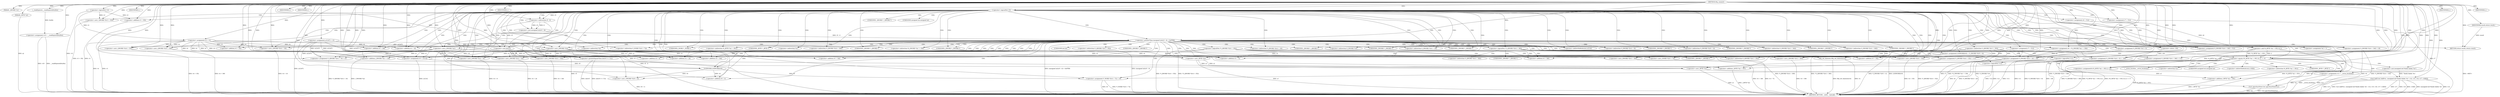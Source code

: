 digraph tftp_connect {  
"1000118" [label = "(METHOD,tftp_connect)" ]
"1000363" [label = "(METHOD_RETURN,__int64 __fastcall)" ]
"1000119" [label = "(PARAM,_QWORD *a1)" ]
"1000120" [label = "(PARAM,_BYTE *a2)" ]
"1000139" [label = "(<operator>.assignment,v19 = __readfsqword(0x28u))" ]
"1000141" [label = "(__readfsqword,__readfsqword(0x28u))" ]
"1000143" [label = "(<operator>.assignment,a1[167] = v3)" ]
"1000149" [label = "(<operator>.logicalNot,!v3)" ]
"1000151" [label = "(IDENTIFIER,L,)" ]
"1000152" [label = "(<operator>.assignment,v4 = v3)" ]
"1000156" [label = "(<operator>.logicalNot,!v5)" ]
"1000159" [label = "(<operator>.assignment,v6 = 512)" ]
"1000162" [label = "(<operator>.assignment,v7 = 512)" ]
"1000167" [label = "(<operator>.cast,(_QWORD *)(v3 + 352))" ]
"1000169" [label = "(<operator>.addition,v3 + 352)" ]
"1000174" [label = "(<operator>.assignment,*(_QWORD *)(v4 + 352) = v11)" ]
"1000176" [label = "(<operator>.cast,(_QWORD *)(v4 + 352))" ]
"1000178" [label = "(<operator>.addition,v4 + 352)" ]
"1000183" [label = "(<operator>.logicalNot,!v11)" ]
"1000185" [label = "(IDENTIFIER,L,)" ]
"1000187" [label = "(IDENTIFIER,L,)" ]
"1000189" [label = "(<operator>.greaterThan,(unsigned int)(v5 - 8) > 0xFFB0)" ]
"1000190" [label = "(<operator>.cast,(unsigned int)(v5 - 8))" ]
"1000192" [label = "(<operator>.subtraction,v5 - 8)" ]
"1000196" [label = "(RETURN,return result;,return result;)" ]
"1000197" [label = "(IDENTIFIER,result,return result;)" ]
"1000198" [label = "(<operator>.assignment,v7 = 512)" ]
"1000202" [label = "(<operator>.greaterEqualsThan,(int)v5 >= 512)" ]
"1000203" [label = "(<operator>.cast,(int)v5)" ]
"1000208" [label = "(<operator>.logicalNot,!*(_QWORD *)(v4 + 352))" ]
"1000210" [label = "(<operator>.cast,(_QWORD *)(v4 + 352))" ]
"1000212" [label = "(<operator>.addition,v4 + 352)" ]
"1000218" [label = "(<operator>.logicalNot,!*(_QWORD *)(v4 + 360))" ]
"1000220" [label = "(<operator>.cast,(_QWORD *)(v4 + 360))" ]
"1000222" [label = "(<operator>.addition,v4 + 360)" ]
"1000226" [label = "(<operator>.assignment,*(_QWORD *)(v4 + 360) = v12)" ]
"1000228" [label = "(<operator>.cast,(_QWORD *)(v4 + 360))" ]
"1000230" [label = "(<operator>.addition,v4 + 360)" ]
"1000235" [label = "(<operator>.logicalNot,!v12)" ]
"1000237" [label = "(IDENTIFIER,L,)" ]
"1000238" [label = "(<operator>.assignment,v8 = *((_DWORD *)a1 + 156))" ]
"1000241" [label = "(<operator>.addition,(_DWORD *)a1 + 156)" ]
"1000242" [label = "(<operator>.cast,(_DWORD *)a1)" ]
"1000246" [label = "(<operator>.assignment,*(_QWORD *)(v4 + 16) = a1)" ]
"1000248" [label = "(<operator>.cast,(_QWORD *)(v4 + 16))" ]
"1000250" [label = "(<operator>.addition,v4 + 16)" ]
"1000254" [label = "(<operator>.assignment,*(_DWORD *)v4 = 0)" ]
"1000256" [label = "(<operator>.cast,(_DWORD *)v4)" ]
"1000260" [label = "(<operator>.assignment,*(_DWORD *)(v4 + 24) = v8)" ]
"1000262" [label = "(<operator>.cast,(_DWORD *)(v4 + 24))" ]
"1000264" [label = "(<operator>.addition,v4 + 24)" ]
"1000268" [label = "(<operator>.assignment,v9 = a1[14])" ]
"1000273" [label = "(<operator>.assignment,*(_DWORD *)(v4 + 8) = -100)" ]
"1000275" [label = "(<operator>.cast,(_DWORD *)(v4 + 8))" ]
"1000277" [label = "(<operator>.addition,v4 + 8)" ]
"1000280" [label = "(<operator>.minus,-100)" ]
"1000282" [label = "(<operator>.assignment,LODWORD(v9) = *(_DWORD *)(v9 + 4))" ]
"1000283" [label = "(LODWORD,LODWORD(v9))" ]
"1000286" [label = "(<operator>.cast,(_DWORD *)(v9 + 4))" ]
"1000288" [label = "(<operator>.addition,v9 + 4)" ]
"1000291" [label = "(<operator>.assignment,*(_DWORD *)(v4 + 344) = v6)" ]
"1000293" [label = "(<operator>.cast,(_DWORD *)(v4 + 344))" ]
"1000295" [label = "(<operator>.addition,v4 + 344)" ]
"1000299" [label = "(<operator>.assignment,*(_DWORD *)(v4 + 340) = 512)" ]
"1000301" [label = "(<operator>.cast,(_DWORD *)(v4 + 340))" ]
"1000303" [label = "(<operator>.addition,v4 + 340)" ]
"1000307" [label = "(<operator>.assignment,*(_WORD *)(v4 + 72) = v9)" ]
"1000309" [label = "(<operator>.cast,(_WORD *)(v4 + 72))" ]
"1000311" [label = "(<operator>.addition,v4 + 72)" ]
"1000315" [label = "(tftp_set_timeouts,tftp_set_timeouts(v4))" ]
"1000318" [label = "(<operator>.equals,(*((_BYTE *)a1 + 951) & 2) == 0)" ]
"1000319" [label = "(<operator>.and,*((_BYTE *)a1 + 951) & 2)" ]
"1000321" [label = "(<operator>.addition,(_BYTE *)a1 + 951)" ]
"1000322" [label = "(<operator>.cast,(_BYTE *)a1)" ]
"1000330" [label = "(<operator>.assignment,v13 = __errno_location())" ]
"1000333" [label = "(Curl_failf,Curl_failf(*a1, (unsigned int)\"bind() failed; %s\", v14, v15, v16, v17, v18[0]))" ]
"1000336" [label = "(<operator>.cast,(unsigned int)\"bind() failed; %s\")" ]
"1000346" [label = "(IDENTIFIER,L,)" ]
"1000347" [label = "(<operators>.assignmentOr,*((_BYTE *)a1 + 951) |= 2u)" ]
"1000349" [label = "(<operator>.addition,(_BYTE *)a1 + 951)" ]
"1000350" [label = "(<operator>.cast,(_BYTE *)a1)" ]
"1000355" [label = "(Curl_pgrsStartNow,Curl_pgrsStartNow(*a1))" ]
"1000358" [label = "(<operator>.assignment,*a2 = 1)" ]
"1000362" [label = "(IDENTIFIER,L,)" ]
"1000166" [label = "(<operator>.indirection,*(_QWORD *)(v3 + 352))" ]
"1000168" [label = "(UNKNOWN,_QWORD *,_QWORD *)" ]
"1000175" [label = "(<operator>.indirection,*(_QWORD *)(v4 + 352))" ]
"1000177" [label = "(UNKNOWN,_QWORD *,_QWORD *)" ]
"1000191" [label = "(UNKNOWN,unsigned int,unsigned int)" ]
"1000204" [label = "(UNKNOWN,int,int)" ]
"1000209" [label = "(<operator>.indirection,*(_QWORD *)(v4 + 352))" ]
"1000211" [label = "(UNKNOWN,_QWORD *,_QWORD *)" ]
"1000219" [label = "(<operator>.indirection,*(_QWORD *)(v4 + 360))" ]
"1000221" [label = "(UNKNOWN,_QWORD *,_QWORD *)" ]
"1000227" [label = "(<operator>.indirection,*(_QWORD *)(v4 + 360))" ]
"1000229" [label = "(UNKNOWN,_QWORD *,_QWORD *)" ]
"1000240" [label = "(<operator>.indirection,*((_DWORD *)a1 + 156))" ]
"1000243" [label = "(UNKNOWN,_DWORD *,_DWORD *)" ]
"1000247" [label = "(<operator>.indirection,*(_QWORD *)(v4 + 16))" ]
"1000249" [label = "(UNKNOWN,_QWORD *,_QWORD *)" ]
"1000255" [label = "(<operator>.indirection,*(_DWORD *)v4)" ]
"1000257" [label = "(UNKNOWN,_DWORD *,_DWORD *)" ]
"1000261" [label = "(<operator>.indirection,*(_DWORD *)(v4 + 24))" ]
"1000263" [label = "(UNKNOWN,_DWORD *,_DWORD *)" ]
"1000270" [label = "(<operator>.indirectIndexAccess,a1[14])" ]
"1000274" [label = "(<operator>.indirection,*(_DWORD *)(v4 + 8))" ]
"1000276" [label = "(UNKNOWN,_DWORD *,_DWORD *)" ]
"1000285" [label = "(<operator>.indirection,*(_DWORD *)(v9 + 4))" ]
"1000287" [label = "(UNKNOWN,_DWORD *,_DWORD *)" ]
"1000292" [label = "(<operator>.indirection,*(_DWORD *)(v4 + 344))" ]
"1000294" [label = "(UNKNOWN,_DWORD *,_DWORD *)" ]
"1000300" [label = "(<operator>.indirection,*(_DWORD *)(v4 + 340))" ]
"1000302" [label = "(UNKNOWN,_DWORD *,_DWORD *)" ]
"1000308" [label = "(<operator>.indirection,*(_WORD *)(v4 + 72))" ]
"1000310" [label = "(UNKNOWN,_WORD *,_WORD *)" ]
"1000320" [label = "(<operator>.indirection,*((_BYTE *)a1 + 951))" ]
"1000323" [label = "(UNKNOWN,_BYTE *,_BYTE *)" ]
"1000332" [label = "(__errno_location,__errno_location())" ]
"1000334" [label = "(<operator>.indirection,*a1)" ]
"1000337" [label = "(UNKNOWN,unsigned int,unsigned int)" ]
"1000343" [label = "(<operator>.indirectIndexAccess,v18[0])" ]
"1000348" [label = "(<operator>.indirection,*((_BYTE *)a1 + 951))" ]
"1000351" [label = "(UNKNOWN,_BYTE *,_BYTE *)" ]
"1000356" [label = "(<operator>.indirection,*a1)" ]
"1000359" [label = "(<operator>.indirection,*a2)" ]
  "1000210" -> "1000363"  [ label = "DDG: v4 + 352"] 
  "1000143" -> "1000363"  [ label = "DDG: a1[167]"] 
  "1000260" -> "1000363"  [ label = "DDG: v8"] 
  "1000218" -> "1000363"  [ label = "DDG: !*(_QWORD *)(v4 + 360)"] 
  "1000333" -> "1000363"  [ label = "DDG: v17"] 
  "1000203" -> "1000363"  [ label = "DDG: v5"] 
  "1000293" -> "1000363"  [ label = "DDG: v4 + 344"] 
  "1000347" -> "1000363"  [ label = "DDG: *((_BYTE *)a1 + 951)"] 
  "1000315" -> "1000363"  [ label = "DDG: v4"] 
  "1000321" -> "1000363"  [ label = "DDG: (_BYTE *)a1"] 
  "1000198" -> "1000363"  [ label = "DDG: v7"] 
  "1000202" -> "1000363"  [ label = "DDG: (int)v5"] 
  "1000120" -> "1000363"  [ label = "DDG: a2"] 
  "1000162" -> "1000363"  [ label = "DDG: v7"] 
  "1000350" -> "1000363"  [ label = "DDG: a1"] 
  "1000189" -> "1000363"  [ label = "DDG: (unsigned int)(v5 - 8) > 0xFFB0"] 
  "1000318" -> "1000363"  [ label = "DDG: *((_BYTE *)a1 + 951) & 2"] 
  "1000307" -> "1000363"  [ label = "DDG: *(_WORD *)(v4 + 72)"] 
  "1000183" -> "1000363"  [ label = "DDG: v11"] 
  "1000176" -> "1000363"  [ label = "DDG: v4 + 352"] 
  "1000228" -> "1000363"  [ label = "DDG: v4 + 360"] 
  "1000156" -> "1000363"  [ label = "DDG: v5"] 
  "1000273" -> "1000363"  [ label = "DDG: *(_DWORD *)(v4 + 8)"] 
  "1000355" -> "1000363"  [ label = "DDG: Curl_pgrsStartNow(*a1)"] 
  "1000291" -> "1000363"  [ label = "DDG: v6"] 
  "1000355" -> "1000363"  [ label = "DDG: *a1"] 
  "1000319" -> "1000363"  [ label = "DDG: *((_BYTE *)a1 + 951)"] 
  "1000282" -> "1000363"  [ label = "DDG: LODWORD(v9)"] 
  "1000268" -> "1000363"  [ label = "DDG: a1[14]"] 
  "1000333" -> "1000363"  [ label = "DDG: v16"] 
  "1000248" -> "1000363"  [ label = "DDG: v4 + 16"] 
  "1000183" -> "1000363"  [ label = "DDG: !v11"] 
  "1000226" -> "1000363"  [ label = "DDG: *(_QWORD *)(v4 + 360)"] 
  "1000152" -> "1000363"  [ label = "DDG: v4"] 
  "1000291" -> "1000363"  [ label = "DDG: *(_DWORD *)(v4 + 344)"] 
  "1000149" -> "1000363"  [ label = "DDG: !v3"] 
  "1000235" -> "1000363"  [ label = "DDG: v12"] 
  "1000246" -> "1000363"  [ label = "DDG: *(_QWORD *)(v4 + 16)"] 
  "1000189" -> "1000363"  [ label = "DDG: (unsigned int)(v5 - 8)"] 
  "1000275" -> "1000363"  [ label = "DDG: v4 + 8"] 
  "1000349" -> "1000363"  [ label = "DDG: (_BYTE *)a1"] 
  "1000254" -> "1000363"  [ label = "DDG: *(_DWORD *)v4"] 
  "1000358" -> "1000363"  [ label = "DDG: *a2"] 
  "1000220" -> "1000363"  [ label = "DDG: v4 + 360"] 
  "1000286" -> "1000363"  [ label = "DDG: v9 + 4"] 
  "1000192" -> "1000363"  [ label = "DDG: v5"] 
  "1000307" -> "1000363"  [ label = "DDG: v9"] 
  "1000260" -> "1000363"  [ label = "DDG: *(_DWORD *)(v4 + 24)"] 
  "1000333" -> "1000363"  [ label = "DDG: v18[0]"] 
  "1000169" -> "1000363"  [ label = "DDG: v3"] 
  "1000301" -> "1000363"  [ label = "DDG: v4 + 340"] 
  "1000309" -> "1000363"  [ label = "DDG: v4 + 72"] 
  "1000330" -> "1000363"  [ label = "DDG: __errno_location()"] 
  "1000208" -> "1000363"  [ label = "DDG: *(_QWORD *)(v4 + 352)"] 
  "1000315" -> "1000363"  [ label = "DDG: tftp_set_timeouts(v4)"] 
  "1000208" -> "1000363"  [ label = "DDG: !*(_QWORD *)(v4 + 352)"] 
  "1000139" -> "1000363"  [ label = "DDG: __readfsqword(0x28u)"] 
  "1000190" -> "1000363"  [ label = "DDG: v5 - 8"] 
  "1000273" -> "1000363"  [ label = "DDG: -100"] 
  "1000156" -> "1000363"  [ label = "DDG: !v5"] 
  "1000333" -> "1000363"  [ label = "DDG: (unsigned int)\"bind() failed; %s\""] 
  "1000299" -> "1000363"  [ label = "DDG: *(_DWORD *)(v4 + 340)"] 
  "1000241" -> "1000363"  [ label = "DDG: (_DWORD *)a1"] 
  "1000167" -> "1000363"  [ label = "DDG: v3 + 352"] 
  "1000333" -> "1000363"  [ label = "DDG: v14"] 
  "1000139" -> "1000363"  [ label = "DDG: v19"] 
  "1000262" -> "1000363"  [ label = "DDG: v4 + 24"] 
  "1000333" -> "1000363"  [ label = "DDG: v15"] 
  "1000318" -> "1000363"  [ label = "DDG: (*((_BYTE *)a1 + 951) & 2) == 0"] 
  "1000202" -> "1000363"  [ label = "DDG: (int)v5 >= 512"] 
  "1000174" -> "1000363"  [ label = "DDG: *(_QWORD *)(v4 + 352)"] 
  "1000152" -> "1000363"  [ label = "DDG: v3"] 
  "1000238" -> "1000363"  [ label = "DDG: *((_DWORD *)a1 + 156)"] 
  "1000322" -> "1000363"  [ label = "DDG: a1"] 
  "1000218" -> "1000363"  [ label = "DDG: *(_QWORD *)(v4 + 360)"] 
  "1000235" -> "1000363"  [ label = "DDG: !v12"] 
  "1000282" -> "1000363"  [ label = "DDG: *(_DWORD *)(v9 + 4)"] 
  "1000333" -> "1000363"  [ label = "DDG: Curl_failf(*a1, (unsigned int)\"bind() failed; %s\", v14, v15, v16, v17, v18[0])"] 
  "1000330" -> "1000363"  [ label = "DDG: v13"] 
  "1000196" -> "1000363"  [ label = "DDG: <RET>"] 
  "1000118" -> "1000119"  [ label = "DDG: "] 
  "1000118" -> "1000120"  [ label = "DDG: "] 
  "1000141" -> "1000139"  [ label = "DDG: 0x28u"] 
  "1000118" -> "1000139"  [ label = "DDG: "] 
  "1000118" -> "1000141"  [ label = "DDG: "] 
  "1000118" -> "1000143"  [ label = "DDG: "] 
  "1000118" -> "1000149"  [ label = "DDG: "] 
  "1000118" -> "1000151"  [ label = "DDG: "] 
  "1000149" -> "1000152"  [ label = "DDG: v3"] 
  "1000118" -> "1000152"  [ label = "DDG: "] 
  "1000118" -> "1000156"  [ label = "DDG: "] 
  "1000118" -> "1000159"  [ label = "DDG: "] 
  "1000118" -> "1000162"  [ label = "DDG: "] 
  "1000118" -> "1000167"  [ label = "DDG: "] 
  "1000149" -> "1000167"  [ label = "DDG: v3"] 
  "1000118" -> "1000169"  [ label = "DDG: "] 
  "1000149" -> "1000169"  [ label = "DDG: v3"] 
  "1000118" -> "1000174"  [ label = "DDG: "] 
  "1000152" -> "1000176"  [ label = "DDG: v4"] 
  "1000118" -> "1000176"  [ label = "DDG: "] 
  "1000152" -> "1000178"  [ label = "DDG: v4"] 
  "1000118" -> "1000178"  [ label = "DDG: "] 
  "1000118" -> "1000183"  [ label = "DDG: "] 
  "1000118" -> "1000185"  [ label = "DDG: "] 
  "1000118" -> "1000187"  [ label = "DDG: "] 
  "1000190" -> "1000189"  [ label = "DDG: v5 - 8"] 
  "1000192" -> "1000190"  [ label = "DDG: v5"] 
  "1000192" -> "1000190"  [ label = "DDG: 8"] 
  "1000156" -> "1000192"  [ label = "DDG: v5"] 
  "1000118" -> "1000192"  [ label = "DDG: "] 
  "1000118" -> "1000189"  [ label = "DDG: "] 
  "1000197" -> "1000196"  [ label = "DDG: result"] 
  "1000118" -> "1000196"  [ label = "DDG: "] 
  "1000118" -> "1000197"  [ label = "DDG: "] 
  "1000118" -> "1000198"  [ label = "DDG: "] 
  "1000203" -> "1000202"  [ label = "DDG: v5"] 
  "1000192" -> "1000203"  [ label = "DDG: v5"] 
  "1000118" -> "1000203"  [ label = "DDG: "] 
  "1000118" -> "1000202"  [ label = "DDG: "] 
  "1000152" -> "1000210"  [ label = "DDG: v4"] 
  "1000118" -> "1000210"  [ label = "DDG: "] 
  "1000152" -> "1000212"  [ label = "DDG: v4"] 
  "1000118" -> "1000212"  [ label = "DDG: "] 
  "1000152" -> "1000220"  [ label = "DDG: v4"] 
  "1000118" -> "1000220"  [ label = "DDG: "] 
  "1000152" -> "1000222"  [ label = "DDG: v4"] 
  "1000118" -> "1000222"  [ label = "DDG: "] 
  "1000118" -> "1000226"  [ label = "DDG: "] 
  "1000118" -> "1000228"  [ label = "DDG: "] 
  "1000152" -> "1000228"  [ label = "DDG: v4"] 
  "1000118" -> "1000230"  [ label = "DDG: "] 
  "1000152" -> "1000230"  [ label = "DDG: v4"] 
  "1000118" -> "1000235"  [ label = "DDG: "] 
  "1000118" -> "1000237"  [ label = "DDG: "] 
  "1000118" -> "1000238"  [ label = "DDG: "] 
  "1000242" -> "1000241"  [ label = "DDG: a1"] 
  "1000143" -> "1000242"  [ label = "DDG: a1[167]"] 
  "1000118" -> "1000242"  [ label = "DDG: "] 
  "1000118" -> "1000241"  [ label = "DDG: "] 
  "1000143" -> "1000246"  [ label = "DDG: a1[167]"] 
  "1000242" -> "1000246"  [ label = "DDG: a1"] 
  "1000118" -> "1000246"  [ label = "DDG: "] 
  "1000118" -> "1000248"  [ label = "DDG: "] 
  "1000152" -> "1000248"  [ label = "DDG: v4"] 
  "1000118" -> "1000250"  [ label = "DDG: "] 
  "1000152" -> "1000250"  [ label = "DDG: v4"] 
  "1000118" -> "1000254"  [ label = "DDG: "] 
  "1000118" -> "1000256"  [ label = "DDG: "] 
  "1000152" -> "1000256"  [ label = "DDG: v4"] 
  "1000238" -> "1000260"  [ label = "DDG: v8"] 
  "1000118" -> "1000260"  [ label = "DDG: "] 
  "1000256" -> "1000262"  [ label = "DDG: v4"] 
  "1000118" -> "1000262"  [ label = "DDG: "] 
  "1000256" -> "1000264"  [ label = "DDG: v4"] 
  "1000118" -> "1000264"  [ label = "DDG: "] 
  "1000143" -> "1000268"  [ label = "DDG: a1[167]"] 
  "1000242" -> "1000268"  [ label = "DDG: a1"] 
  "1000118" -> "1000268"  [ label = "DDG: "] 
  "1000280" -> "1000273"  [ label = "DDG: 100"] 
  "1000118" -> "1000275"  [ label = "DDG: "] 
  "1000256" -> "1000275"  [ label = "DDG: v4"] 
  "1000118" -> "1000277"  [ label = "DDG: "] 
  "1000256" -> "1000277"  [ label = "DDG: v4"] 
  "1000118" -> "1000280"  [ label = "DDG: "] 
  "1000268" -> "1000283"  [ label = "DDG: v9"] 
  "1000118" -> "1000283"  [ label = "DDG: "] 
  "1000283" -> "1000286"  [ label = "DDG: v9"] 
  "1000118" -> "1000286"  [ label = "DDG: "] 
  "1000283" -> "1000288"  [ label = "DDG: v9"] 
  "1000118" -> "1000288"  [ label = "DDG: "] 
  "1000159" -> "1000291"  [ label = "DDG: v6"] 
  "1000118" -> "1000291"  [ label = "DDG: "] 
  "1000118" -> "1000293"  [ label = "DDG: "] 
  "1000256" -> "1000293"  [ label = "DDG: v4"] 
  "1000118" -> "1000295"  [ label = "DDG: "] 
  "1000256" -> "1000295"  [ label = "DDG: v4"] 
  "1000118" -> "1000299"  [ label = "DDG: "] 
  "1000118" -> "1000301"  [ label = "DDG: "] 
  "1000256" -> "1000301"  [ label = "DDG: v4"] 
  "1000118" -> "1000303"  [ label = "DDG: "] 
  "1000256" -> "1000303"  [ label = "DDG: v4"] 
  "1000118" -> "1000307"  [ label = "DDG: "] 
  "1000283" -> "1000307"  [ label = "DDG: v9"] 
  "1000118" -> "1000309"  [ label = "DDG: "] 
  "1000256" -> "1000309"  [ label = "DDG: v4"] 
  "1000118" -> "1000311"  [ label = "DDG: "] 
  "1000256" -> "1000311"  [ label = "DDG: v4"] 
  "1000118" -> "1000315"  [ label = "DDG: "] 
  "1000256" -> "1000315"  [ label = "DDG: v4"] 
  "1000319" -> "1000318"  [ label = "DDG: *((_BYTE *)a1 + 951)"] 
  "1000319" -> "1000318"  [ label = "DDG: 2"] 
  "1000322" -> "1000321"  [ label = "DDG: a1"] 
  "1000143" -> "1000322"  [ label = "DDG: a1[167]"] 
  "1000118" -> "1000322"  [ label = "DDG: "] 
  "1000242" -> "1000322"  [ label = "DDG: a1"] 
  "1000118" -> "1000321"  [ label = "DDG: "] 
  "1000118" -> "1000319"  [ label = "DDG: "] 
  "1000118" -> "1000318"  [ label = "DDG: "] 
  "1000118" -> "1000330"  [ label = "DDG: "] 
  "1000336" -> "1000333"  [ label = "DDG: \"bind() failed; %s\""] 
  "1000118" -> "1000336"  [ label = "DDG: "] 
  "1000118" -> "1000333"  [ label = "DDG: "] 
  "1000118" -> "1000346"  [ label = "DDG: "] 
  "1000118" -> "1000347"  [ label = "DDG: "] 
  "1000319" -> "1000347"  [ label = "DDG: *((_BYTE *)a1 + 951)"] 
  "1000350" -> "1000349"  [ label = "DDG: a1"] 
  "1000143" -> "1000350"  [ label = "DDG: a1[167]"] 
  "1000322" -> "1000350"  [ label = "DDG: a1"] 
  "1000118" -> "1000350"  [ label = "DDG: "] 
  "1000242" -> "1000350"  [ label = "DDG: a1"] 
  "1000118" -> "1000349"  [ label = "DDG: "] 
  "1000333" -> "1000355"  [ label = "DDG: *a1"] 
  "1000118" -> "1000358"  [ label = "DDG: "] 
  "1000118" -> "1000362"  [ label = "DDG: "] 
  "1000156" -> "1000159"  [ label = "CDG: "] 
  "1000156" -> "1000169"  [ label = "CDG: "] 
  "1000156" -> "1000168"  [ label = "CDG: "] 
  "1000156" -> "1000167"  [ label = "CDG: "] 
  "1000156" -> "1000166"  [ label = "CDG: "] 
  "1000156" -> "1000162"  [ label = "CDG: "] 
  "1000156" -> "1000192"  [ label = "CDG: "] 
  "1000156" -> "1000191"  [ label = "CDG: "] 
  "1000156" -> "1000190"  [ label = "CDG: "] 
  "1000156" -> "1000189"  [ label = "CDG: "] 
  "1000156" -> "1000222"  [ label = "CDG: "] 
  "1000156" -> "1000221"  [ label = "CDG: "] 
  "1000156" -> "1000220"  [ label = "CDG: "] 
  "1000156" -> "1000219"  [ label = "CDG: "] 
  "1000156" -> "1000218"  [ label = "CDG: "] 
  "1000156" -> "1000240"  [ label = "CDG: "] 
  "1000156" -> "1000238"  [ label = "CDG: "] 
  "1000156" -> "1000256"  [ label = "CDG: "] 
  "1000156" -> "1000255"  [ label = "CDG: "] 
  "1000156" -> "1000254"  [ label = "CDG: "] 
  "1000156" -> "1000250"  [ label = "CDG: "] 
  "1000156" -> "1000249"  [ label = "CDG: "] 
  "1000156" -> "1000248"  [ label = "CDG: "] 
  "1000156" -> "1000247"  [ label = "CDG: "] 
  "1000156" -> "1000246"  [ label = "CDG: "] 
  "1000156" -> "1000243"  [ label = "CDG: "] 
  "1000156" -> "1000242"  [ label = "CDG: "] 
  "1000156" -> "1000241"  [ label = "CDG: "] 
  "1000156" -> "1000270"  [ label = "CDG: "] 
  "1000156" -> "1000268"  [ label = "CDG: "] 
  "1000156" -> "1000264"  [ label = "CDG: "] 
  "1000156" -> "1000263"  [ label = "CDG: "] 
  "1000156" -> "1000262"  [ label = "CDG: "] 
  "1000156" -> "1000261"  [ label = "CDG: "] 
  "1000156" -> "1000260"  [ label = "CDG: "] 
  "1000156" -> "1000257"  [ label = "CDG: "] 
  "1000156" -> "1000288"  [ label = "CDG: "] 
  "1000156" -> "1000287"  [ label = "CDG: "] 
  "1000156" -> "1000286"  [ label = "CDG: "] 
  "1000156" -> "1000285"  [ label = "CDG: "] 
  "1000156" -> "1000283"  [ label = "CDG: "] 
  "1000156" -> "1000282"  [ label = "CDG: "] 
  "1000156" -> "1000280"  [ label = "CDG: "] 
  "1000156" -> "1000277"  [ label = "CDG: "] 
  "1000156" -> "1000276"  [ label = "CDG: "] 
  "1000156" -> "1000275"  [ label = "CDG: "] 
  "1000156" -> "1000274"  [ label = "CDG: "] 
  "1000156" -> "1000273"  [ label = "CDG: "] 
  "1000156" -> "1000303"  [ label = "CDG: "] 
  "1000156" -> "1000302"  [ label = "CDG: "] 
  "1000156" -> "1000301"  [ label = "CDG: "] 
  "1000156" -> "1000300"  [ label = "CDG: "] 
  "1000156" -> "1000299"  [ label = "CDG: "] 
  "1000156" -> "1000295"  [ label = "CDG: "] 
  "1000156" -> "1000294"  [ label = "CDG: "] 
  "1000156" -> "1000293"  [ label = "CDG: "] 
  "1000156" -> "1000292"  [ label = "CDG: "] 
  "1000156" -> "1000291"  [ label = "CDG: "] 
  "1000156" -> "1000320"  [ label = "CDG: "] 
  "1000156" -> "1000319"  [ label = "CDG: "] 
  "1000156" -> "1000318"  [ label = "CDG: "] 
  "1000156" -> "1000315"  [ label = "CDG: "] 
  "1000156" -> "1000311"  [ label = "CDG: "] 
  "1000156" -> "1000310"  [ label = "CDG: "] 
  "1000156" -> "1000309"  [ label = "CDG: "] 
  "1000156" -> "1000308"  [ label = "CDG: "] 
  "1000156" -> "1000307"  [ label = "CDG: "] 
  "1000156" -> "1000323"  [ label = "CDG: "] 
  "1000156" -> "1000322"  [ label = "CDG: "] 
  "1000156" -> "1000321"  [ label = "CDG: "] 
  "1000156" -> "1000359"  [ label = "CDG: "] 
  "1000156" -> "1000358"  [ label = "CDG: "] 
  "1000156" -> "1000356"  [ label = "CDG: "] 
  "1000156" -> "1000355"  [ label = "CDG: "] 
  "1000166" -> "1000176"  [ label = "CDG: "] 
  "1000166" -> "1000175"  [ label = "CDG: "] 
  "1000166" -> "1000174"  [ label = "CDG: "] 
  "1000166" -> "1000183"  [ label = "CDG: "] 
  "1000166" -> "1000178"  [ label = "CDG: "] 
  "1000166" -> "1000177"  [ label = "CDG: "] 
  "1000189" -> "1000208"  [ label = "CDG: "] 
  "1000189" -> "1000204"  [ label = "CDG: "] 
  "1000189" -> "1000203"  [ label = "CDG: "] 
  "1000189" -> "1000202"  [ label = "CDG: "] 
  "1000189" -> "1000198"  [ label = "CDG: "] 
  "1000189" -> "1000196"  [ label = "CDG: "] 
  "1000189" -> "1000222"  [ label = "CDG: "] 
  "1000189" -> "1000221"  [ label = "CDG: "] 
  "1000189" -> "1000220"  [ label = "CDG: "] 
  "1000189" -> "1000219"  [ label = "CDG: "] 
  "1000189" -> "1000218"  [ label = "CDG: "] 
  "1000189" -> "1000212"  [ label = "CDG: "] 
  "1000189" -> "1000211"  [ label = "CDG: "] 
  "1000189" -> "1000210"  [ label = "CDG: "] 
  "1000189" -> "1000209"  [ label = "CDG: "] 
  "1000189" -> "1000240"  [ label = "CDG: "] 
  "1000189" -> "1000238"  [ label = "CDG: "] 
  "1000189" -> "1000256"  [ label = "CDG: "] 
  "1000189" -> "1000255"  [ label = "CDG: "] 
  "1000189" -> "1000254"  [ label = "CDG: "] 
  "1000189" -> "1000250"  [ label = "CDG: "] 
  "1000189" -> "1000249"  [ label = "CDG: "] 
  "1000189" -> "1000248"  [ label = "CDG: "] 
  "1000189" -> "1000247"  [ label = "CDG: "] 
  "1000189" -> "1000246"  [ label = "CDG: "] 
  "1000189" -> "1000243"  [ label = "CDG: "] 
  "1000189" -> "1000242"  [ label = "CDG: "] 
  "1000189" -> "1000241"  [ label = "CDG: "] 
  "1000189" -> "1000270"  [ label = "CDG: "] 
  "1000189" -> "1000268"  [ label = "CDG: "] 
  "1000189" -> "1000264"  [ label = "CDG: "] 
  "1000189" -> "1000263"  [ label = "CDG: "] 
  "1000189" -> "1000262"  [ label = "CDG: "] 
  "1000189" -> "1000261"  [ label = "CDG: "] 
  "1000189" -> "1000260"  [ label = "CDG: "] 
  "1000189" -> "1000257"  [ label = "CDG: "] 
  "1000189" -> "1000288"  [ label = "CDG: "] 
  "1000189" -> "1000287"  [ label = "CDG: "] 
  "1000189" -> "1000286"  [ label = "CDG: "] 
  "1000189" -> "1000285"  [ label = "CDG: "] 
  "1000189" -> "1000283"  [ label = "CDG: "] 
  "1000189" -> "1000282"  [ label = "CDG: "] 
  "1000189" -> "1000280"  [ label = "CDG: "] 
  "1000189" -> "1000277"  [ label = "CDG: "] 
  "1000189" -> "1000276"  [ label = "CDG: "] 
  "1000189" -> "1000275"  [ label = "CDG: "] 
  "1000189" -> "1000274"  [ label = "CDG: "] 
  "1000189" -> "1000273"  [ label = "CDG: "] 
  "1000189" -> "1000303"  [ label = "CDG: "] 
  "1000189" -> "1000302"  [ label = "CDG: "] 
  "1000189" -> "1000301"  [ label = "CDG: "] 
  "1000189" -> "1000300"  [ label = "CDG: "] 
  "1000189" -> "1000299"  [ label = "CDG: "] 
  "1000189" -> "1000295"  [ label = "CDG: "] 
  "1000189" -> "1000294"  [ label = "CDG: "] 
  "1000189" -> "1000293"  [ label = "CDG: "] 
  "1000189" -> "1000292"  [ label = "CDG: "] 
  "1000189" -> "1000291"  [ label = "CDG: "] 
  "1000189" -> "1000320"  [ label = "CDG: "] 
  "1000189" -> "1000319"  [ label = "CDG: "] 
  "1000189" -> "1000318"  [ label = "CDG: "] 
  "1000189" -> "1000315"  [ label = "CDG: "] 
  "1000189" -> "1000311"  [ label = "CDG: "] 
  "1000189" -> "1000310"  [ label = "CDG: "] 
  "1000189" -> "1000309"  [ label = "CDG: "] 
  "1000189" -> "1000308"  [ label = "CDG: "] 
  "1000189" -> "1000307"  [ label = "CDG: "] 
  "1000189" -> "1000323"  [ label = "CDG: "] 
  "1000189" -> "1000322"  [ label = "CDG: "] 
  "1000189" -> "1000321"  [ label = "CDG: "] 
  "1000189" -> "1000359"  [ label = "CDG: "] 
  "1000189" -> "1000358"  [ label = "CDG: "] 
  "1000189" -> "1000356"  [ label = "CDG: "] 
  "1000189" -> "1000355"  [ label = "CDG: "] 
  "1000208" -> "1000176"  [ label = "CDG: "] 
  "1000208" -> "1000175"  [ label = "CDG: "] 
  "1000208" -> "1000174"  [ label = "CDG: "] 
  "1000208" -> "1000183"  [ label = "CDG: "] 
  "1000208" -> "1000178"  [ label = "CDG: "] 
  "1000208" -> "1000177"  [ label = "CDG: "] 
  "1000218" -> "1000235"  [ label = "CDG: "] 
  "1000218" -> "1000230"  [ label = "CDG: "] 
  "1000218" -> "1000229"  [ label = "CDG: "] 
  "1000218" -> "1000228"  [ label = "CDG: "] 
  "1000218" -> "1000227"  [ label = "CDG: "] 
  "1000218" -> "1000226"  [ label = "CDG: "] 
  "1000318" -> "1000336"  [ label = "CDG: "] 
  "1000318" -> "1000334"  [ label = "CDG: "] 
  "1000318" -> "1000333"  [ label = "CDG: "] 
  "1000318" -> "1000332"  [ label = "CDG: "] 
  "1000318" -> "1000330"  [ label = "CDG: "] 
  "1000318" -> "1000351"  [ label = "CDG: "] 
  "1000318" -> "1000350"  [ label = "CDG: "] 
  "1000318" -> "1000349"  [ label = "CDG: "] 
  "1000318" -> "1000348"  [ label = "CDG: "] 
  "1000318" -> "1000347"  [ label = "CDG: "] 
  "1000318" -> "1000343"  [ label = "CDG: "] 
  "1000318" -> "1000337"  [ label = "CDG: "] 
}
